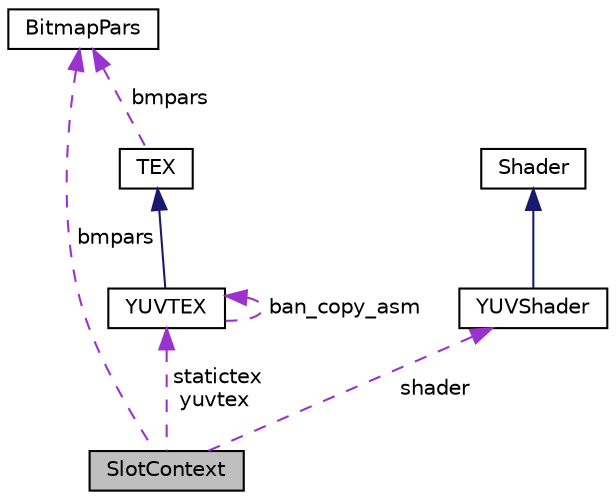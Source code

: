 digraph "SlotContext"
{
  edge [fontname="Helvetica",fontsize="10",labelfontname="Helvetica",labelfontsize="10"];
  node [fontname="Helvetica",fontsize="10",shape=record];
  Node1 [label="SlotContext",height=0.2,width=0.4,color="black", fillcolor="grey75", style="filled", fontcolor="black"];
  Node2 -> Node1 [dir="back",color="darkorchid3",fontsize="10",style="dashed",label=" bmpars" ,fontname="Helvetica"];
  Node2 [label="BitmapPars",height=0.2,width=0.4,color="black", fillcolor="white", style="filled",URL="$structBitmapPars.html",tooltip="For AVBitmapFrames, linesizes are the widths + padding bytes. "];
  Node3 -> Node1 [dir="back",color="darkorchid3",fontsize="10",style="dashed",label=" statictex\nyuvtex" ,fontname="Helvetica"];
  Node3 [label="YUVTEX",height=0.2,width=0.4,color="black", fillcolor="white", style="filled",URL="$classYUVTEX.html",tooltip="A class encapsulating information about an OpenGL texture set for a YUV pixmap (sizes, OpenGL reference ids, etc.) "];
  Node4 -> Node3 [dir="back",color="midnightblue",fontsize="10",style="solid",fontname="Helvetica"];
  Node4 [label="TEX",height=0.2,width=0.4,color="black", fillcolor="white", style="filled",URL="$classTEX.html",tooltip="A class encapsulating information about an OpenGL texture set (sizes, OpenGL reference ids..."];
  Node2 -> Node4 [dir="back",color="darkorchid3",fontsize="10",style="dashed",label=" bmpars" ,fontname="Helvetica"];
  Node3 -> Node3 [dir="back",color="darkorchid3",fontsize="10",style="dashed",label=" ban_copy_asm" ,fontname="Helvetica"];
  Node5 -> Node1 [dir="back",color="darkorchid3",fontsize="10",style="dashed",label=" shader" ,fontname="Helvetica"];
  Node5 [label="YUVShader",height=0.2,width=0.4,color="black", fillcolor="white", style="filled",URL="$classYUVShader.html"];
  Node6 -> Node5 [dir="back",color="midnightblue",fontsize="10",style="solid",fontname="Helvetica"];
  Node6 [label="Shader",height=0.2,width=0.4,color="black", fillcolor="white", style="filled",URL="$classShader.html",tooltip="A general purpose shader class. "];
}
